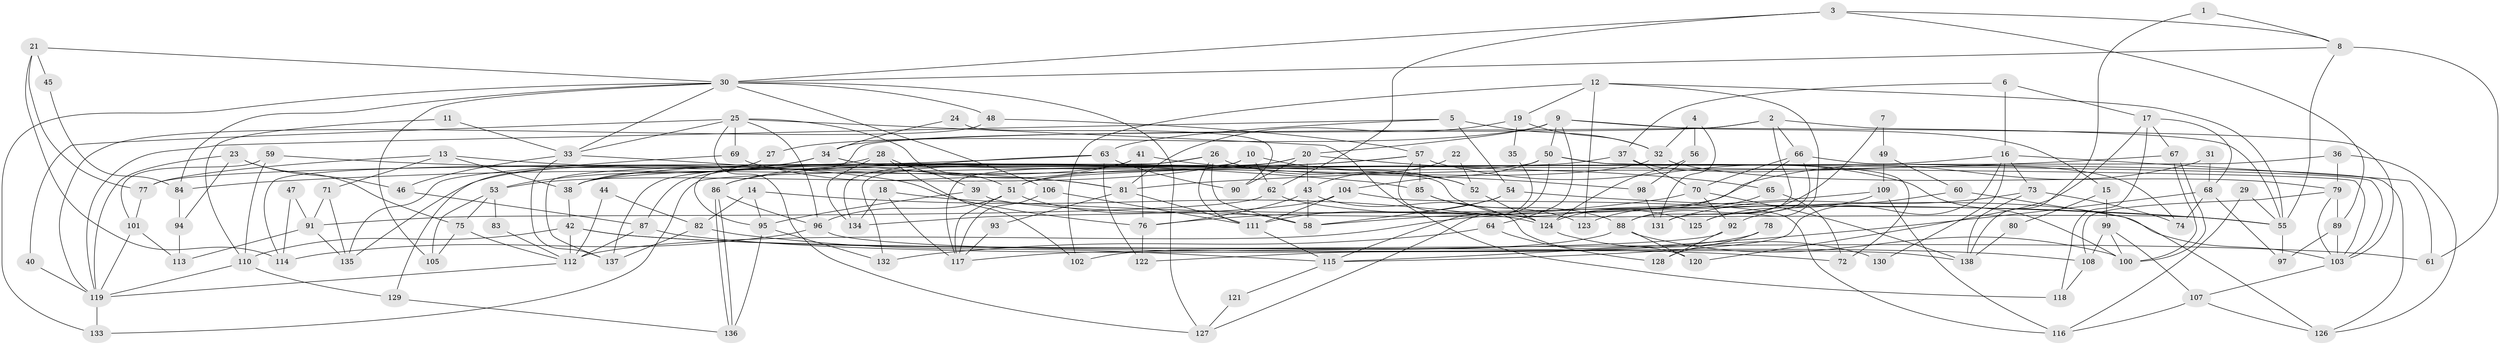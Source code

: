 // coarse degree distribution, {4: 0.045454545454545456, 10: 0.09090909090909091, 5: 0.1590909090909091, 7: 0.18181818181818182, 6: 0.18181818181818182, 11: 0.11363636363636363, 9: 0.11363636363636363, 3: 0.022727272727272728, 8: 0.09090909090909091}
// Generated by graph-tools (version 1.1) at 2025/37/03/04/25 23:37:02]
// undirected, 138 vertices, 276 edges
graph export_dot {
  node [color=gray90,style=filled];
  1;
  2;
  3;
  4;
  5;
  6;
  7;
  8;
  9;
  10;
  11;
  12;
  13;
  14;
  15;
  16;
  17;
  18;
  19;
  20;
  21;
  22;
  23;
  24;
  25;
  26;
  27;
  28;
  29;
  30;
  31;
  32;
  33;
  34;
  35;
  36;
  37;
  38;
  39;
  40;
  41;
  42;
  43;
  44;
  45;
  46;
  47;
  48;
  49;
  50;
  51;
  52;
  53;
  54;
  55;
  56;
  57;
  58;
  59;
  60;
  61;
  62;
  63;
  64;
  65;
  66;
  67;
  68;
  69;
  70;
  71;
  72;
  73;
  74;
  75;
  76;
  77;
  78;
  79;
  80;
  81;
  82;
  83;
  84;
  85;
  86;
  87;
  88;
  89;
  90;
  91;
  92;
  93;
  94;
  95;
  96;
  97;
  98;
  99;
  100;
  101;
  102;
  103;
  104;
  105;
  106;
  107;
  108;
  109;
  110;
  111;
  112;
  113;
  114;
  115;
  116;
  117;
  118;
  119;
  120;
  121;
  122;
  123;
  124;
  125;
  126;
  127;
  128;
  129;
  130;
  131;
  132;
  133;
  134;
  135;
  136;
  137;
  138;
  1 -- 8;
  1 -- 138;
  2 -- 34;
  2 -- 66;
  2 -- 55;
  2 -- 88;
  2 -- 95;
  3 -- 8;
  3 -- 30;
  3 -- 62;
  3 -- 89;
  4 -- 32;
  4 -- 131;
  4 -- 56;
  5 -- 54;
  5 -- 119;
  5 -- 32;
  5 -- 63;
  6 -- 17;
  6 -- 37;
  6 -- 16;
  7 -- 88;
  7 -- 49;
  8 -- 30;
  8 -- 55;
  8 -- 61;
  9 -- 20;
  9 -- 103;
  9 -- 15;
  9 -- 27;
  9 -- 50;
  9 -- 64;
  10 -- 52;
  10 -- 62;
  10 -- 53;
  10 -- 117;
  11 -- 110;
  11 -- 33;
  12 -- 123;
  12 -- 55;
  12 -- 19;
  12 -- 102;
  12 -- 125;
  13 -- 81;
  13 -- 77;
  13 -- 38;
  13 -- 71;
  14 -- 124;
  14 -- 95;
  14 -- 82;
  15 -- 99;
  15 -- 80;
  16 -- 61;
  16 -- 51;
  16 -- 73;
  16 -- 115;
  16 -- 130;
  17 -- 118;
  17 -- 67;
  17 -- 68;
  17 -- 120;
  18 -- 55;
  18 -- 117;
  18 -- 134;
  19 -- 32;
  19 -- 35;
  19 -- 81;
  20 -- 137;
  20 -- 43;
  20 -- 38;
  20 -- 65;
  20 -- 90;
  21 -- 77;
  21 -- 114;
  21 -- 30;
  21 -- 45;
  22 -- 43;
  22 -- 52;
  23 -- 119;
  23 -- 75;
  23 -- 46;
  23 -- 94;
  24 -- 34;
  24 -- 90;
  25 -- 51;
  25 -- 96;
  25 -- 33;
  25 -- 40;
  25 -- 69;
  25 -- 118;
  25 -- 127;
  26 -- 111;
  26 -- 137;
  26 -- 52;
  26 -- 58;
  26 -- 132;
  27 -- 38;
  28 -- 134;
  28 -- 102;
  28 -- 39;
  28 -- 114;
  29 -- 116;
  29 -- 55;
  30 -- 105;
  30 -- 33;
  30 -- 48;
  30 -- 84;
  30 -- 106;
  30 -- 127;
  30 -- 133;
  31 -- 58;
  31 -- 68;
  32 -- 51;
  32 -- 79;
  33 -- 46;
  33 -- 76;
  33 -- 137;
  34 -- 129;
  34 -- 103;
  34 -- 53;
  34 -- 125;
  35 -- 115;
  36 -- 133;
  36 -- 79;
  36 -- 126;
  37 -- 38;
  37 -- 70;
  37 -- 74;
  38 -- 42;
  39 -- 55;
  39 -- 95;
  40 -- 119;
  41 -- 86;
  41 -- 135;
  41 -- 76;
  41 -- 98;
  42 -- 112;
  42 -- 61;
  42 -- 72;
  42 -- 110;
  43 -- 76;
  43 -- 58;
  43 -- 120;
  44 -- 82;
  44 -- 112;
  45 -- 84;
  46 -- 87;
  47 -- 91;
  47 -- 114;
  48 -- 119;
  48 -- 57;
  49 -- 60;
  49 -- 109;
  50 -- 127;
  50 -- 72;
  50 -- 87;
  50 -- 103;
  50 -- 104;
  51 -- 58;
  51 -- 96;
  51 -- 117;
  52 -- 124;
  53 -- 75;
  53 -- 83;
  53 -- 105;
  54 -- 111;
  54 -- 55;
  54 -- 58;
  55 -- 97;
  56 -- 124;
  56 -- 98;
  57 -- 100;
  57 -- 84;
  57 -- 85;
  57 -- 86;
  57 -- 124;
  59 -- 101;
  59 -- 85;
  59 -- 110;
  60 -- 92;
  60 -- 126;
  62 -- 103;
  62 -- 91;
  63 -- 134;
  63 -- 77;
  63 -- 90;
  63 -- 122;
  64 -- 132;
  64 -- 128;
  65 -- 72;
  65 -- 123;
  66 -- 126;
  66 -- 70;
  66 -- 124;
  66 -- 131;
  67 -- 100;
  67 -- 100;
  67 -- 81;
  68 -- 74;
  68 -- 97;
  68 -- 115;
  69 -- 81;
  69 -- 135;
  70 -- 76;
  70 -- 138;
  70 -- 92;
  71 -- 91;
  71 -- 135;
  73 -- 131;
  73 -- 74;
  73 -- 138;
  75 -- 112;
  75 -- 105;
  76 -- 122;
  77 -- 101;
  78 -- 122;
  78 -- 128;
  79 -- 89;
  79 -- 103;
  79 -- 108;
  80 -- 138;
  81 -- 111;
  81 -- 93;
  82 -- 115;
  82 -- 137;
  83 -- 112;
  84 -- 94;
  85 -- 88;
  85 -- 123;
  86 -- 136;
  86 -- 136;
  86 -- 96;
  87 -- 108;
  87 -- 112;
  88 -- 120;
  88 -- 100;
  88 -- 102;
  89 -- 103;
  89 -- 97;
  91 -- 135;
  91 -- 113;
  92 -- 117;
  92 -- 128;
  93 -- 117;
  94 -- 113;
  95 -- 132;
  95 -- 136;
  96 -- 114;
  96 -- 138;
  98 -- 131;
  99 -- 108;
  99 -- 100;
  99 -- 107;
  101 -- 113;
  101 -- 119;
  103 -- 107;
  104 -- 111;
  104 -- 116;
  104 -- 134;
  106 -- 117;
  106 -- 111;
  107 -- 116;
  107 -- 126;
  108 -- 118;
  109 -- 125;
  109 -- 116;
  109 -- 112;
  110 -- 119;
  110 -- 129;
  111 -- 115;
  112 -- 119;
  115 -- 121;
  119 -- 133;
  121 -- 127;
  124 -- 130;
  129 -- 136;
}
